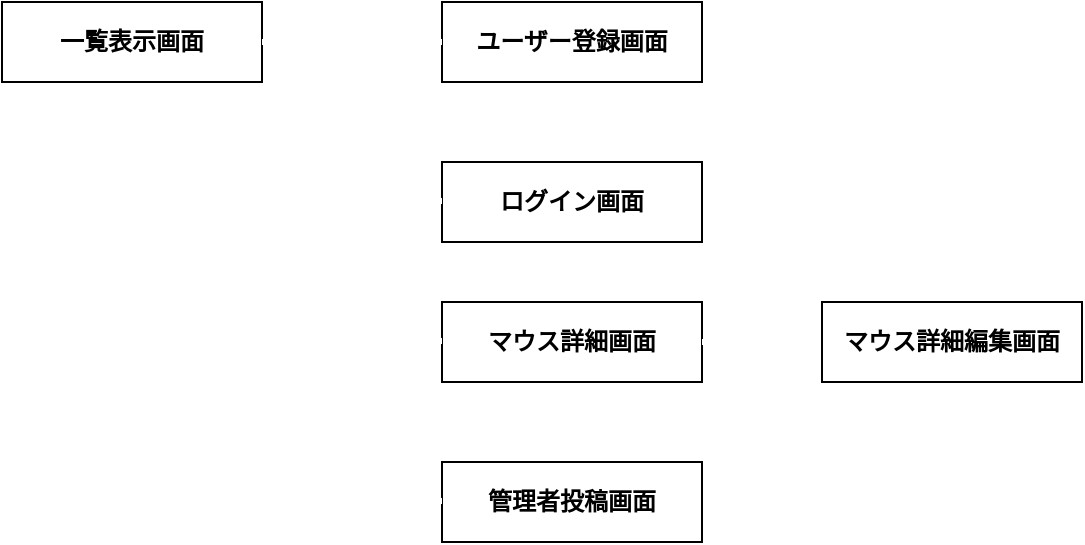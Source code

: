<mxfile>
    <diagram id="7rrIwqdfaiw2czHNj5mt" name="ページ1">
        <mxGraphModel dx="654" dy="448" grid="1" gridSize="10" guides="1" tooltips="1" connect="1" arrows="1" fold="1" page="1" pageScale="1" pageWidth="827" pageHeight="1169" math="0" shadow="0">
            <root>
                <mxCell id="0"/>
                <mxCell id="1" parent="0"/>
                <mxCell id="2" value="一覧表示画面" style="rounded=0;whiteSpace=wrap;html=1;fillColor=#FFFFFF;strokeColor=#000000;fontColor=#000000;fontStyle=1" parent="1" vertex="1">
                    <mxGeometry x="80" y="70" width="130" height="40" as="geometry"/>
                </mxCell>
                <mxCell id="3" value="ユーザー登録画面" style="rounded=0;whiteSpace=wrap;html=1;fillColor=#FFFFFF;strokeColor=#000000;fontColor=#000000;fontStyle=1" parent="1" vertex="1">
                    <mxGeometry x="300" y="70" width="130" height="40" as="geometry"/>
                </mxCell>
                <mxCell id="4" value="ログイン画面" style="rounded=0;whiteSpace=wrap;html=1;fillColor=#FFFFFF;strokeColor=#000000;fontColor=#000000;fontStyle=1" parent="1" vertex="1">
                    <mxGeometry x="300" y="150" width="130" height="40" as="geometry"/>
                </mxCell>
                <mxCell id="5" value="マウス詳細画面" style="rounded=0;whiteSpace=wrap;html=1;fillColor=#FFFFFF;strokeColor=#000000;fontColor=#000000;fontStyle=1" parent="1" vertex="1">
                    <mxGeometry x="300" y="220" width="130" height="40" as="geometry"/>
                </mxCell>
                <mxCell id="7" value="管理者投稿画面" style="rounded=0;whiteSpace=wrap;html=1;fillColor=#FFFFFF;strokeColor=#000000;fontColor=#000000;fontStyle=1" parent="1" vertex="1">
                    <mxGeometry x="300" y="300" width="130" height="40" as="geometry"/>
                </mxCell>
                <mxCell id="8" value="" style="endArrow=none;html=1;fontColor=#000000;entryX=0;entryY=0.5;entryDx=0;entryDy=0;exitX=1;exitY=0.5;exitDx=0;exitDy=0;fontSize=21;strokeWidth=3;strokeColor=#FFFFFF;" parent="1" source="2" target="3" edge="1">
                    <mxGeometry width="50" height="50" relative="1" as="geometry">
                        <mxPoint x="160" y="260" as="sourcePoint"/>
                        <mxPoint x="210" y="210" as="targetPoint"/>
                    </mxGeometry>
                </mxCell>
                <mxCell id="9" value="" style="endArrow=none;html=1;fontSize=21;fontColor=#000000;strokeWidth=3;strokeColor=#FFFFFF;fillColor=#f5f5f5;" parent="1" edge="1">
                    <mxGeometry width="50" height="50" relative="1" as="geometry">
                        <mxPoint x="240" y="320" as="sourcePoint"/>
                        <mxPoint x="240" y="90" as="targetPoint"/>
                    </mxGeometry>
                </mxCell>
                <mxCell id="10" value="" style="endArrow=none;html=1;fontColor=#000000;entryX=0;entryY=0.5;entryDx=0;entryDy=0;fontSize=21;strokeWidth=3;strokeColor=#FFFFFF;" parent="1" edge="1">
                    <mxGeometry width="50" height="50" relative="1" as="geometry">
                        <mxPoint x="240" y="170" as="sourcePoint"/>
                        <mxPoint x="300" y="169.5" as="targetPoint"/>
                    </mxGeometry>
                </mxCell>
                <mxCell id="11" value="" style="endArrow=none;html=1;fontColor=#000000;entryX=0;entryY=0.5;entryDx=0;entryDy=0;fontSize=21;strokeWidth=3;strokeColor=#FFFFFF;" parent="1" edge="1">
                    <mxGeometry width="50" height="50" relative="1" as="geometry">
                        <mxPoint x="240" y="240" as="sourcePoint"/>
                        <mxPoint x="300" y="239.5" as="targetPoint"/>
                    </mxGeometry>
                </mxCell>
                <mxCell id="13" value="" style="endArrow=none;html=1;fontColor=#000000;entryX=0;entryY=0.5;entryDx=0;entryDy=0;fontSize=21;strokeWidth=3;strokeColor=#FFFFFF;" parent="1" edge="1">
                    <mxGeometry width="50" height="50" relative="1" as="geometry">
                        <mxPoint x="240" y="320" as="sourcePoint"/>
                        <mxPoint x="300" y="319.5" as="targetPoint"/>
                    </mxGeometry>
                </mxCell>
                <mxCell id="14" value="" style="endArrow=none;html=1;fontColor=#000000;entryX=0;entryY=0.5;entryDx=0;entryDy=0;fontSize=21;strokeWidth=3;strokeColor=#FFFFFF;" parent="1" edge="1">
                    <mxGeometry width="50" height="50" relative="1" as="geometry">
                        <mxPoint x="430" y="240" as="sourcePoint"/>
                        <mxPoint x="490" y="239.5" as="targetPoint"/>
                    </mxGeometry>
                </mxCell>
                <mxCell id="17" value="マウス詳細編集画面" style="rounded=0;whiteSpace=wrap;html=1;fillColor=#FFFFFF;strokeColor=#000000;fontColor=#000000;fontStyle=1" parent="1" vertex="1">
                    <mxGeometry x="490" y="220" width="130" height="40" as="geometry"/>
                </mxCell>
            </root>
        </mxGraphModel>
    </diagram>
</mxfile>